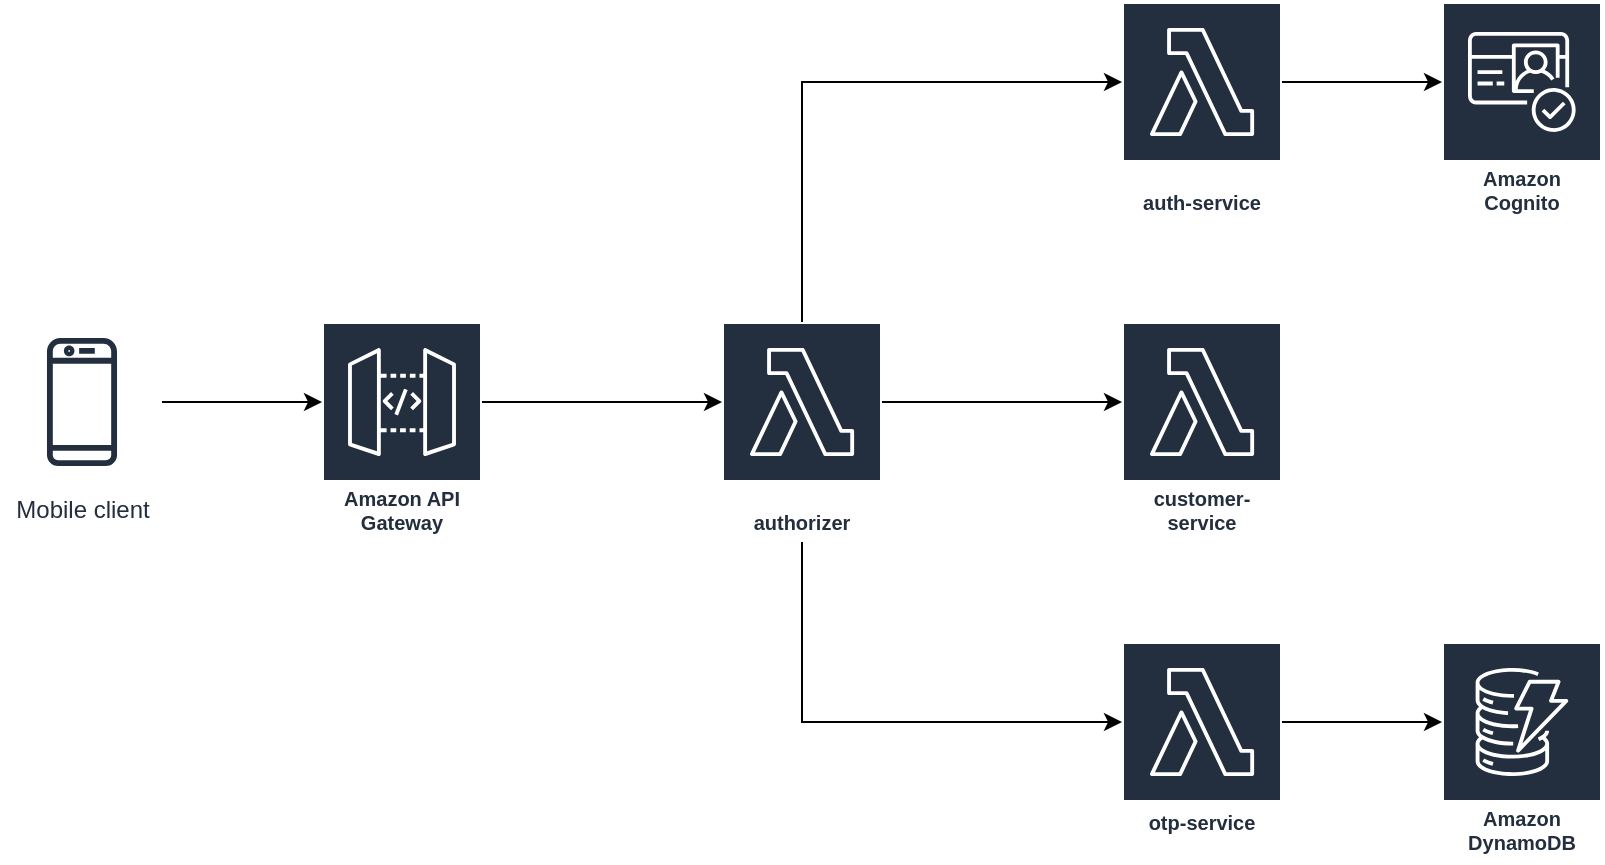 <mxfile version="24.7.6">
  <diagram name="Page-1" id="N7zbsYGFnOTRWmZA4mDm">
    <mxGraphModel dx="1687" dy="1995" grid="1" gridSize="10" guides="1" tooltips="1" connect="1" arrows="1" fold="1" page="1" pageScale="1" pageWidth="827" pageHeight="1169" math="0" shadow="0">
      <root>
        <mxCell id="0" />
        <mxCell id="1" parent="0" />
        <mxCell id="gkCoizh2Q9NnHvIyEqQK-16" style="edgeStyle=orthogonalEdgeStyle;rounded=0;orthogonalLoop=1;jettySize=auto;html=1;" edge="1" parent="1" source="gkCoizh2Q9NnHvIyEqQK-1" target="gkCoizh2Q9NnHvIyEqQK-2">
          <mxGeometry relative="1" as="geometry">
            <Array as="points">
              <mxPoint x="210" y="160" />
              <mxPoint x="210" y="160" />
            </Array>
          </mxGeometry>
        </mxCell>
        <mxCell id="gkCoizh2Q9NnHvIyEqQK-1" value="Mobile client" style="sketch=0;outlineConnect=0;fontColor=#232F3E;gradientColor=none;strokeColor=#232F3E;fillColor=#ffffff;dashed=0;verticalLabelPosition=bottom;verticalAlign=top;align=center;html=1;fontSize=12;fontStyle=0;aspect=fixed;shape=mxgraph.aws4.resourceIcon;resIcon=mxgraph.aws4.mobile_client;" vertex="1" parent="1">
          <mxGeometry x="80" y="120" width="80" height="80" as="geometry" />
        </mxCell>
        <mxCell id="gkCoizh2Q9NnHvIyEqQK-12" style="edgeStyle=orthogonalEdgeStyle;rounded=0;orthogonalLoop=1;jettySize=auto;html=1;" edge="1" parent="1" source="gkCoizh2Q9NnHvIyEqQK-2" target="gkCoizh2Q9NnHvIyEqQK-11">
          <mxGeometry relative="1" as="geometry">
            <Array as="points">
              <mxPoint x="360" y="160" />
              <mxPoint x="360" y="160" />
            </Array>
          </mxGeometry>
        </mxCell>
        <mxCell id="gkCoizh2Q9NnHvIyEqQK-2" value="Amazon API Gateway" style="sketch=0;outlineConnect=0;fontColor=#232F3E;gradientColor=none;strokeColor=#ffffff;fillColor=#232F3E;dashed=0;verticalLabelPosition=middle;verticalAlign=bottom;align=center;html=1;whiteSpace=wrap;fontSize=10;fontStyle=1;spacing=3;shape=mxgraph.aws4.productIcon;prIcon=mxgraph.aws4.api_gateway;" vertex="1" parent="1">
          <mxGeometry x="240" y="120" width="80" height="110" as="geometry" />
        </mxCell>
        <mxCell id="gkCoizh2Q9NnHvIyEqQK-9" style="edgeStyle=orthogonalEdgeStyle;rounded=0;orthogonalLoop=1;jettySize=auto;html=1;" edge="1" parent="1" source="gkCoizh2Q9NnHvIyEqQK-4" target="gkCoizh2Q9NnHvIyEqQK-5">
          <mxGeometry relative="1" as="geometry">
            <Array as="points">
              <mxPoint x="760" y="320" />
              <mxPoint x="760" y="320" />
            </Array>
          </mxGeometry>
        </mxCell>
        <mxCell id="gkCoizh2Q9NnHvIyEqQK-4" value="otp-service" style="sketch=0;outlineConnect=0;fontColor=#232F3E;gradientColor=none;strokeColor=#ffffff;fillColor=#232F3E;dashed=0;verticalLabelPosition=middle;verticalAlign=bottom;align=center;html=1;whiteSpace=wrap;fontSize=10;fontStyle=1;spacing=3;shape=mxgraph.aws4.productIcon;prIcon=mxgraph.aws4.lambda;" vertex="1" parent="1">
          <mxGeometry x="640" y="280" width="80" height="100" as="geometry" />
        </mxCell>
        <mxCell id="gkCoizh2Q9NnHvIyEqQK-5" value="Amazon DynamoDB" style="sketch=0;outlineConnect=0;fontColor=#232F3E;gradientColor=none;strokeColor=#ffffff;fillColor=#232F3E;dashed=0;verticalLabelPosition=middle;verticalAlign=bottom;align=center;html=1;whiteSpace=wrap;fontSize=10;fontStyle=1;spacing=3;shape=mxgraph.aws4.productIcon;prIcon=mxgraph.aws4.dynamodb;" vertex="1" parent="1">
          <mxGeometry x="800" y="280" width="80" height="110" as="geometry" />
        </mxCell>
        <mxCell id="gkCoizh2Q9NnHvIyEqQK-6" value="Amazon Cognito" style="sketch=0;outlineConnect=0;fontColor=#232F3E;gradientColor=none;strokeColor=#ffffff;fillColor=#232F3E;dashed=0;verticalLabelPosition=middle;verticalAlign=bottom;align=center;html=1;whiteSpace=wrap;fontSize=10;fontStyle=1;spacing=3;shape=mxgraph.aws4.productIcon;prIcon=mxgraph.aws4.cognito;" vertex="1" parent="1">
          <mxGeometry x="800" y="-40" width="80" height="110" as="geometry" />
        </mxCell>
        <mxCell id="gkCoizh2Q9NnHvIyEqQK-7" value="customer-service" style="sketch=0;outlineConnect=0;fontColor=#232F3E;gradientColor=none;strokeColor=#ffffff;fillColor=#232F3E;dashed=0;verticalLabelPosition=middle;verticalAlign=bottom;align=center;html=1;whiteSpace=wrap;fontSize=10;fontStyle=1;spacing=3;shape=mxgraph.aws4.productIcon;prIcon=mxgraph.aws4.lambda;" vertex="1" parent="1">
          <mxGeometry x="640" y="120" width="80" height="110" as="geometry" />
        </mxCell>
        <mxCell id="gkCoizh2Q9NnHvIyEqQK-10" style="edgeStyle=orthogonalEdgeStyle;rounded=0;orthogonalLoop=1;jettySize=auto;html=1;" edge="1" parent="1" source="gkCoizh2Q9NnHvIyEqQK-8" target="gkCoizh2Q9NnHvIyEqQK-6">
          <mxGeometry relative="1" as="geometry">
            <Array as="points">
              <mxPoint x="760" />
              <mxPoint x="760" />
            </Array>
          </mxGeometry>
        </mxCell>
        <mxCell id="gkCoizh2Q9NnHvIyEqQK-8" value="auth-service" style="sketch=0;outlineConnect=0;fontColor=#232F3E;gradientColor=none;strokeColor=#ffffff;fillColor=#232F3E;dashed=0;verticalLabelPosition=middle;verticalAlign=bottom;align=center;html=1;whiteSpace=wrap;fontSize=10;fontStyle=1;spacing=3;shape=mxgraph.aws4.productIcon;prIcon=mxgraph.aws4.lambda;" vertex="1" parent="1">
          <mxGeometry x="640" y="-40" width="80" height="110" as="geometry" />
        </mxCell>
        <mxCell id="gkCoizh2Q9NnHvIyEqQK-13" style="edgeStyle=orthogonalEdgeStyle;rounded=0;orthogonalLoop=1;jettySize=auto;html=1;" edge="1" parent="1" source="gkCoizh2Q9NnHvIyEqQK-11" target="gkCoizh2Q9NnHvIyEqQK-8">
          <mxGeometry relative="1" as="geometry">
            <Array as="points">
              <mxPoint x="480" />
            </Array>
          </mxGeometry>
        </mxCell>
        <mxCell id="gkCoizh2Q9NnHvIyEqQK-14" style="edgeStyle=orthogonalEdgeStyle;rounded=0;orthogonalLoop=1;jettySize=auto;html=1;" edge="1" parent="1" source="gkCoizh2Q9NnHvIyEqQK-11" target="gkCoizh2Q9NnHvIyEqQK-7">
          <mxGeometry relative="1" as="geometry">
            <Array as="points">
              <mxPoint x="600" y="160" />
              <mxPoint x="600" y="160" />
            </Array>
          </mxGeometry>
        </mxCell>
        <mxCell id="gkCoizh2Q9NnHvIyEqQK-15" style="edgeStyle=orthogonalEdgeStyle;rounded=0;orthogonalLoop=1;jettySize=auto;html=1;" edge="1" parent="1" source="gkCoizh2Q9NnHvIyEqQK-11" target="gkCoizh2Q9NnHvIyEqQK-4">
          <mxGeometry relative="1" as="geometry">
            <Array as="points">
              <mxPoint x="480" y="320" />
            </Array>
          </mxGeometry>
        </mxCell>
        <mxCell id="gkCoizh2Q9NnHvIyEqQK-11" value="authorizer" style="sketch=0;outlineConnect=0;fontColor=#232F3E;gradientColor=none;strokeColor=#ffffff;fillColor=#232F3E;dashed=0;verticalLabelPosition=middle;verticalAlign=bottom;align=center;html=1;whiteSpace=wrap;fontSize=10;fontStyle=1;spacing=3;shape=mxgraph.aws4.productIcon;prIcon=mxgraph.aws4.lambda;" vertex="1" parent="1">
          <mxGeometry x="440" y="120" width="80" height="110" as="geometry" />
        </mxCell>
      </root>
    </mxGraphModel>
  </diagram>
</mxfile>
